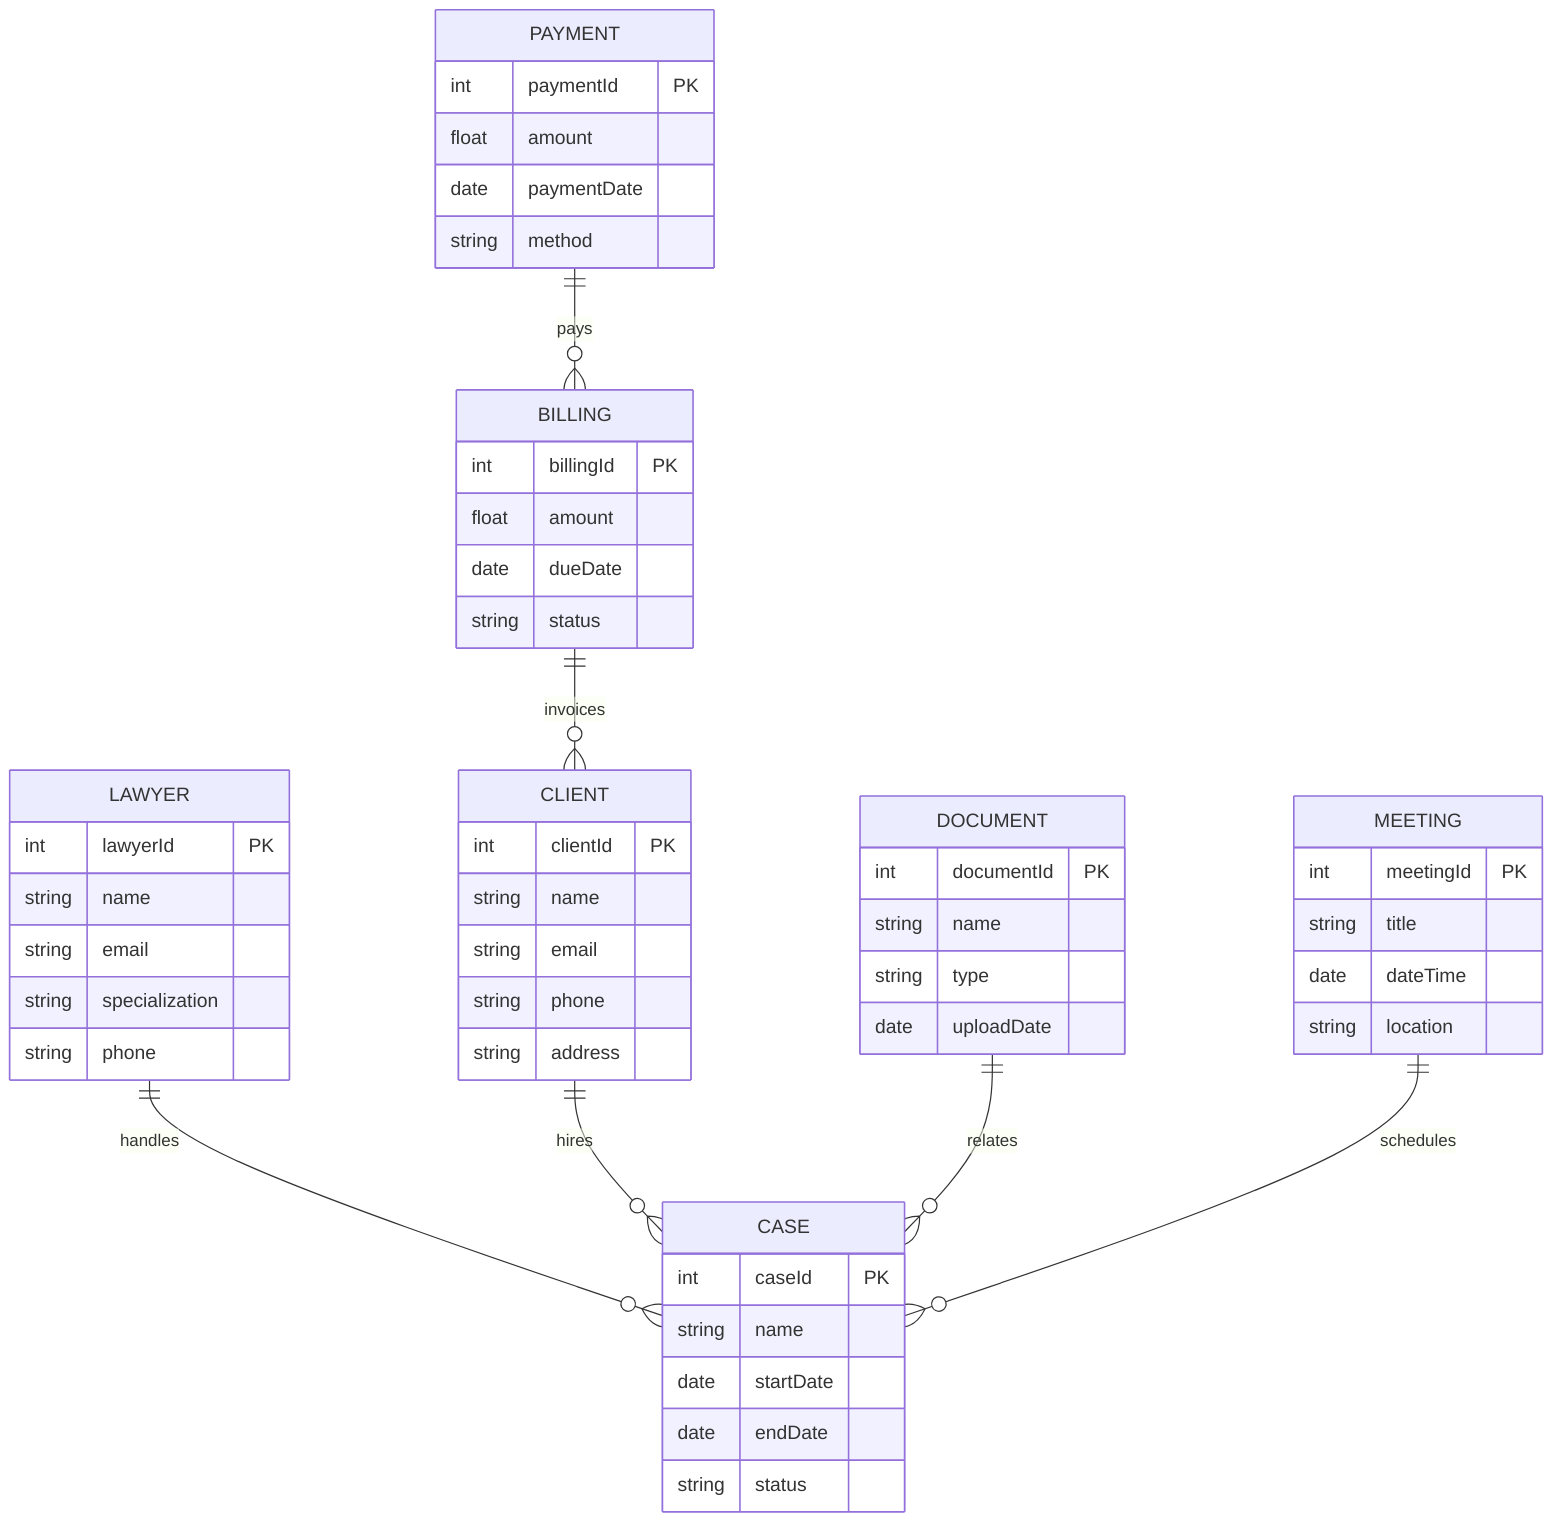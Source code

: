 erDiagram
    LAWYER ||--o{ CASE : handles	%%{ LAWYER[cases],CASE[lawyer] }%%
    LAWYER {						%%{ icon[lawyer],title[Law Firm Management System],description[Manage cases and legal matters efficiently. Track lawyers, clients, and case details.],menu[Home, Cases, Lawyers, Clients, Reports, About Us, Contact Us] }%%      
        int lawyerId PK					
        string name					%%{ display[true],required[true],tooltip[Lawyer's name] }%%
        string email					%%{ tooltip[Lawyer's email address] }%%
        string specialization				%%{ tooltip[Lawyer's specialization] }%%
        string phone					%%{ tooltip[Lawyer's phone number] }%%
    }
    CLIENT ||--o{ CASE : hires		%%{ CLIENT[cases],CASE[client] }%%
    CLIENT {						%%{ icon[client],title[Client],description[Manage client information and legal matters.],menu[Clients, Cases, Lawyers, Reports, About Us, Contact Us] }%%      
        int clientId PK					
        string name					%%{ display[true],required[true],tooltip[Client's name] }%%
        string email					%%{ tooltip[Client's email address] }%%
        string phone					%%{ tooltip[Client's phone number] }%%
        string address					%%{ tooltip[Client's address] }%%
    }
    CASE {						%%{ icon[case],title[Case],description[Track case details and legal proceedings.],menu[Cases, Lawyers, Clients, Reports, About Us, Contact Us] }%%      
        int caseId PK					
        string name					%%{ display[true],required[true],tooltip[Case name] }%%
        date startDate					%%{ tooltip[Case start date] }%%
        date endDate					%%{ tooltip[Case end date] }%%
        string status					%%{ tooltip[Case status] }%%
    }
    DOCUMENT ||--o{ CASE : relates		%%{ DOCUMENT[cases],CASE[documents] }%%
    DOCUMENT {						%%{ icon[document],title[Document],description[Manage legal documents and case-related files.],menu[Documents, Cases, Lawyers, Clients, Reports, About Us, Contact Us] }%%      
        int documentId PK					
        string name					%%{ display[true],required[true],tooltip[Document name] }%%
        string type					%%{ tooltip[Document type] }%%
        date uploadDate				%%{ tooltip[Upload date] }%%
    }
    BILLING ||--o{ CLIENT : invoices	%%{ BILLING[clients],CLIENT[billing] }%%
    BILLING {						%%{ icon[invoice],title[Billing],description[Generate and manage client invoices.],menu[Billing, Clients, Cases, Lawyers, Reports, About Us, Contact Us] }%%      
        int billingId PK					
        float amount					%%{ display[true],required[true],tooltip[Billing amount] }%%
        date dueDate					%%{ tooltip[Due date] }%%
        string status					%%{ tooltip[Billing status] }%%
    }
    PAYMENT ||--o{ BILLING : pays		%%{ PAYMENT[billings],BILLING[payments] }%%
    PAYMENT {						%%{ icon[payment],title[Payment],description[Manage client payments and billing transactions.],menu[Payments, Billing, Clients, Cases, Lawyers, Reports, About Us, Contact Us] }%%      
        int paymentId PK					
        float amount					%%{ display[true],required[true],tooltip[Payment amount] }%%
        date paymentDate				%%{ tooltip[Payment date] }%%
        string method					%%{ tooltip[Payment method] }%%
    }
    MEETING ||--o{ CASE : schedules		%%{ MEETING[cases],CASE[meetings] }%%
    MEETING {						%%{ icon[meeting],title[Meeting],description[Schedule meetings and appointments for case discussions.],menu[Meetings, Cases, Lawyers, Clients, Reports, About Us, Contact Us] }%%      
        int meetingId PK					
        string title					%%{ display[true],required[true],tooltip[Meeting title] }%%
        date dateTime					%%{ tooltip[Meeting date and time] }%%
        string location					%%{ tooltip[Meeting location] }%%
    }
%%{ icon[case],title[Law Firm Management System],home-page-description[Manage cases and legal matters efficiently. Track lawyers, clients, and case details.],about-us-page-description[Explore our law firm management system and optimize your legal practice. Manage cases, clients, and documents seamlessly.],menu[Home, Cases, Lawyers, Clients, Reports, About Us, Contact Us] }%%